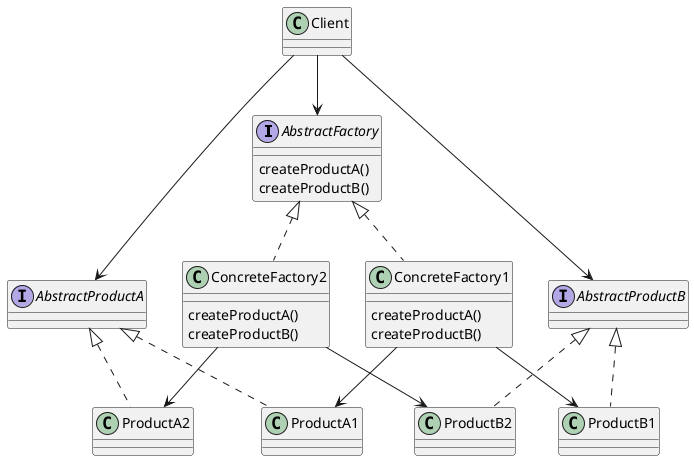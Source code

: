 @startuml
interface AbstractFactory{
    createProductA()
    createProductB()
}

class ConcreteFactory1{
    createProductA()
    createProductB()
}

class ConcreteFactory2{
    createProductA()
    createProductB()
}

AbstractFactory <|.. ConcreteFactory1
AbstractFactory <|.. ConcreteFactory2

interface AbstractProductA{}
class ProductA1{}
class ProductA2{}
AbstractProductA <|.. ProductA1
AbstractProductA <|.. ProductA2

interface AbstractProductB{}
class ProductB1{}
class ProductB2{}
AbstractProductB <|.. ProductB1
AbstractProductB <|.. ProductB2

class Client{}

ConcreteFactory1 --> ProductA1
ConcreteFactory1 --> ProductB1

ConcreteFactory2 --> ProductA2
ConcreteFactory2 --> ProductB2

Client --> AbstractProductA
Client --> AbstractProductB
Client --> AbstractFactory

@enduml
